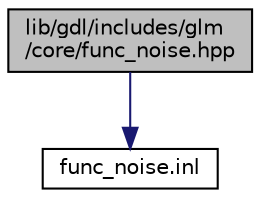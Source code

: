 digraph "lib/gdl/includes/glm/core/func_noise.hpp"
{
  edge [fontname="Helvetica",fontsize="10",labelfontname="Helvetica",labelfontsize="10"];
  node [fontname="Helvetica",fontsize="10",shape=record];
  Node1 [label="lib/gdl/includes/glm\l/core/func_noise.hpp",height=0.2,width=0.4,color="black", fillcolor="grey75", style="filled", fontcolor="black"];
  Node1 -> Node2 [color="midnightblue",fontsize="10",style="solid",fontname="Helvetica"];
  Node2 [label="func_noise.inl",height=0.2,width=0.4,color="black", fillcolor="white", style="filled",URL="$func__noise_8inl.html"];
}
